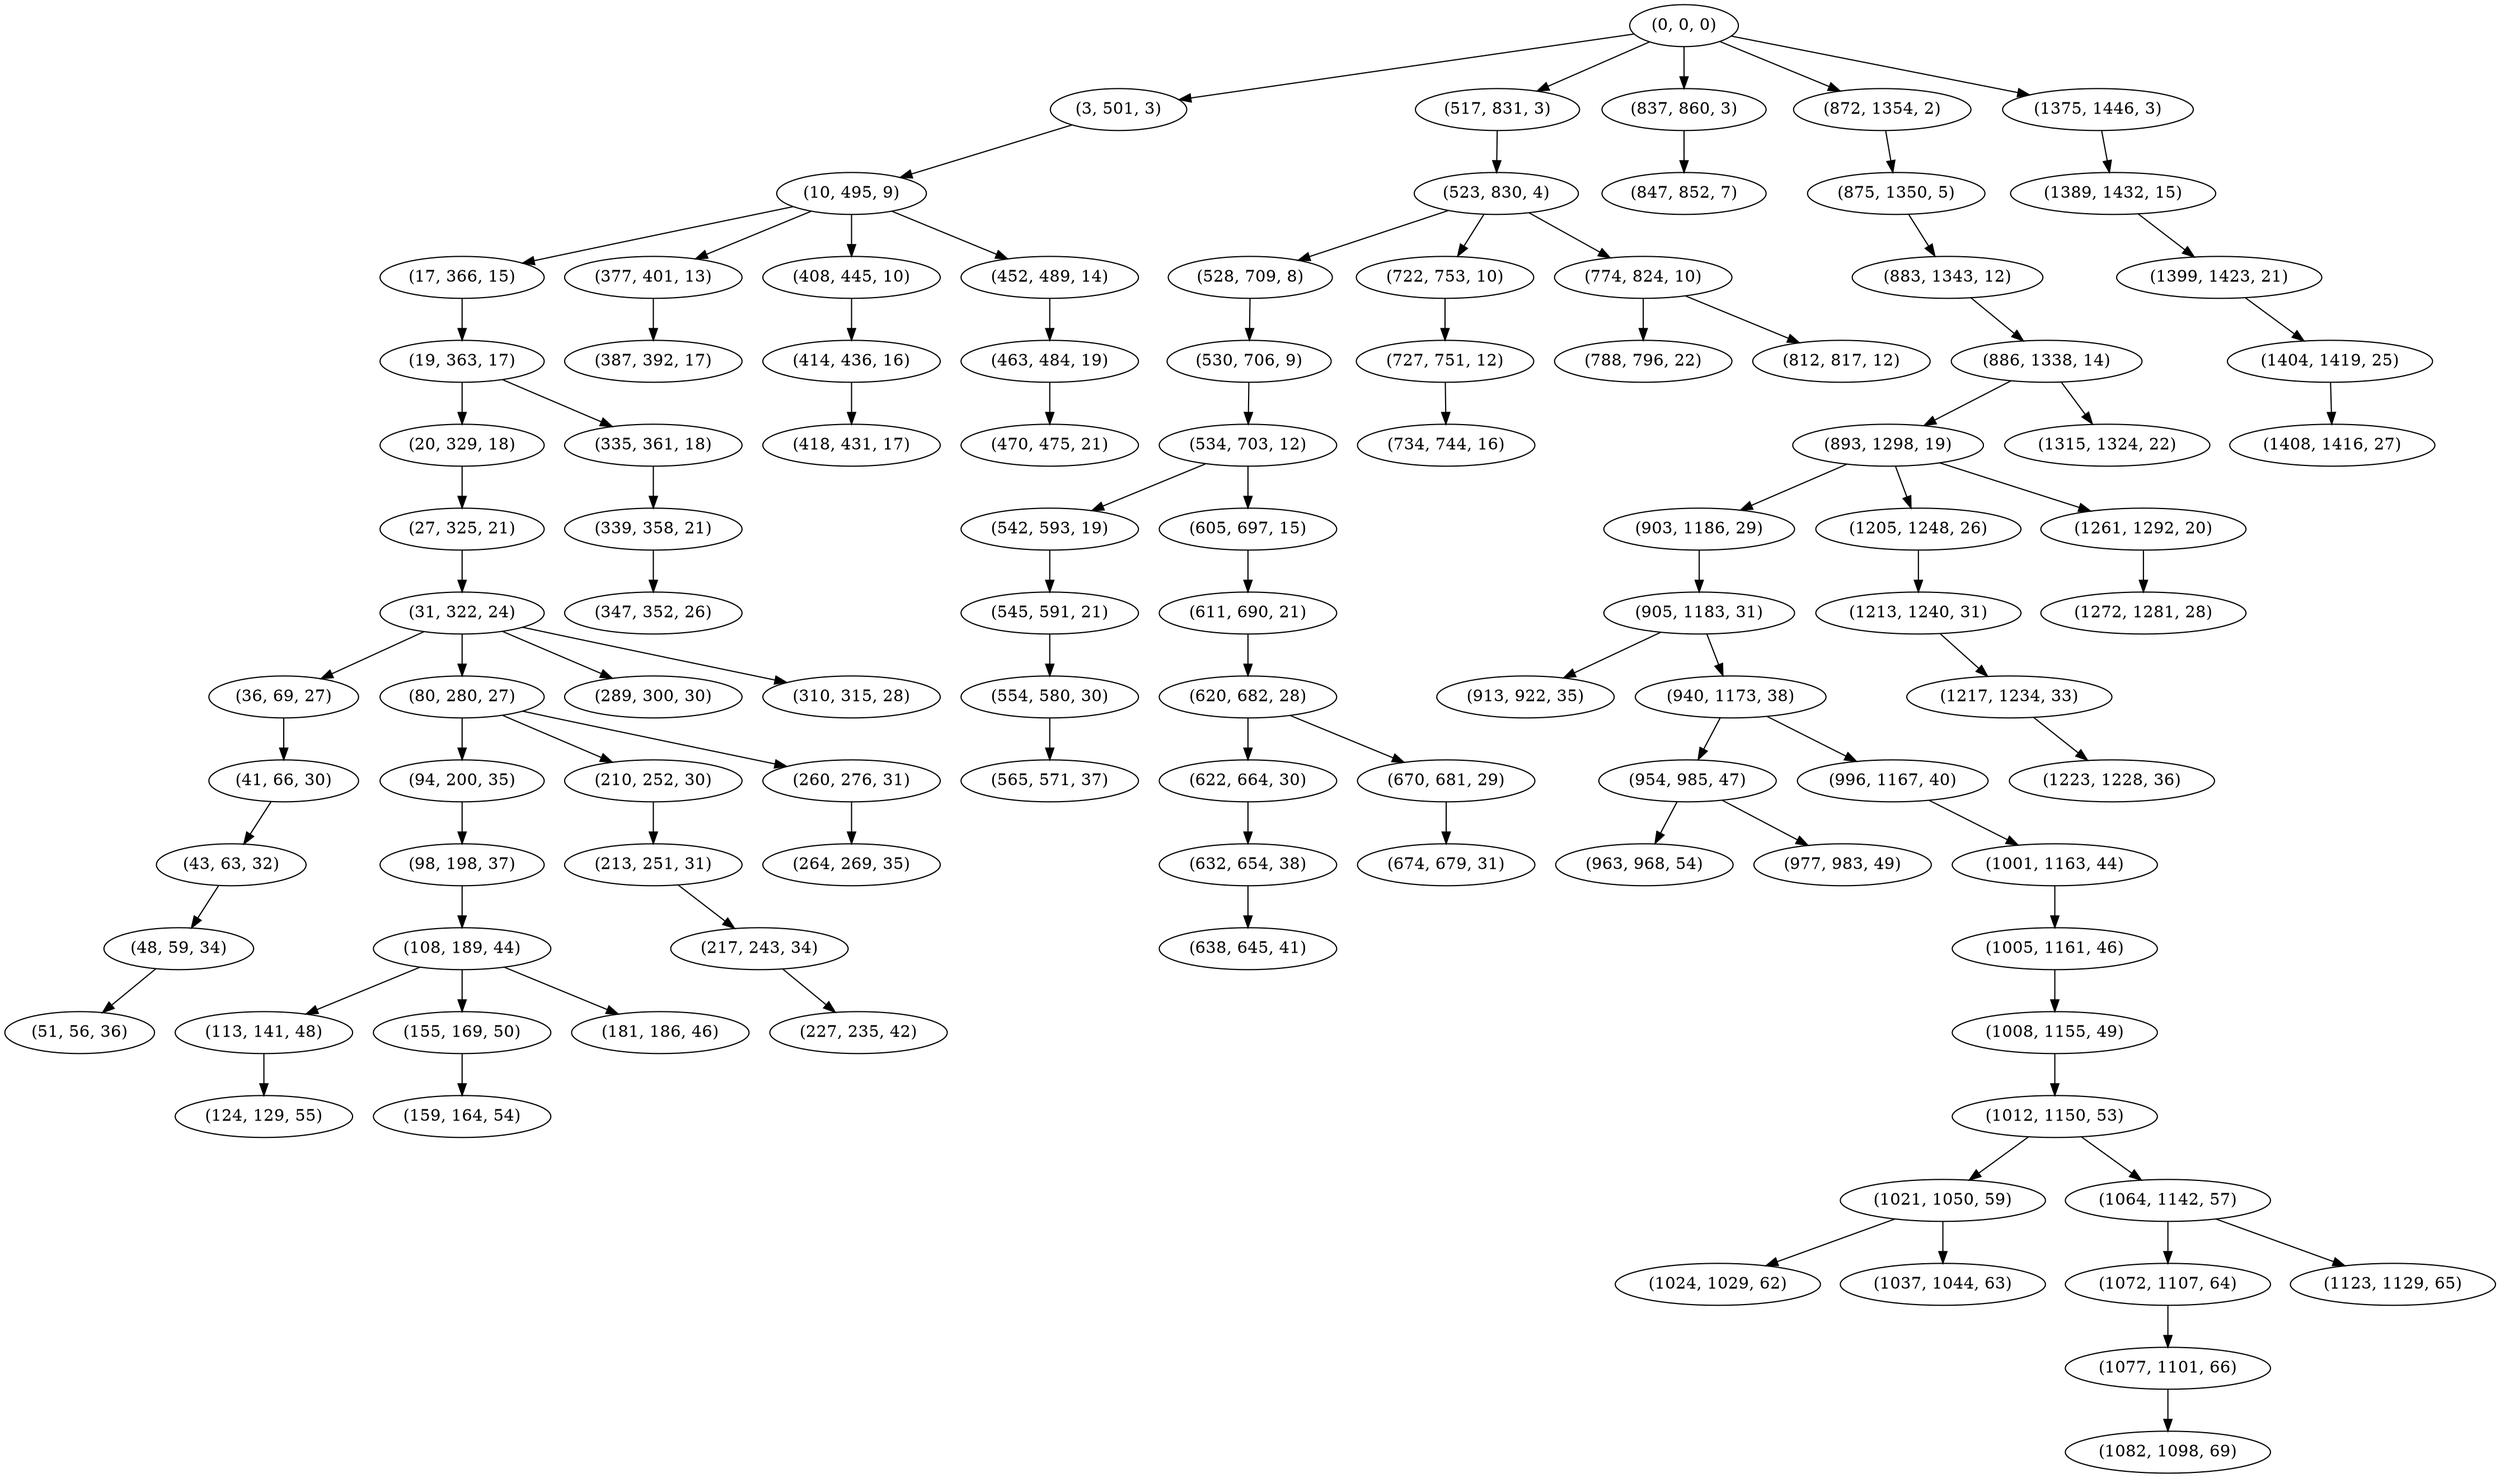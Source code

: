 digraph tree {
    "(0, 0, 0)";
    "(3, 501, 3)";
    "(10, 495, 9)";
    "(17, 366, 15)";
    "(19, 363, 17)";
    "(20, 329, 18)";
    "(27, 325, 21)";
    "(31, 322, 24)";
    "(36, 69, 27)";
    "(41, 66, 30)";
    "(43, 63, 32)";
    "(48, 59, 34)";
    "(51, 56, 36)";
    "(80, 280, 27)";
    "(94, 200, 35)";
    "(98, 198, 37)";
    "(108, 189, 44)";
    "(113, 141, 48)";
    "(124, 129, 55)";
    "(155, 169, 50)";
    "(159, 164, 54)";
    "(181, 186, 46)";
    "(210, 252, 30)";
    "(213, 251, 31)";
    "(217, 243, 34)";
    "(227, 235, 42)";
    "(260, 276, 31)";
    "(264, 269, 35)";
    "(289, 300, 30)";
    "(310, 315, 28)";
    "(335, 361, 18)";
    "(339, 358, 21)";
    "(347, 352, 26)";
    "(377, 401, 13)";
    "(387, 392, 17)";
    "(408, 445, 10)";
    "(414, 436, 16)";
    "(418, 431, 17)";
    "(452, 489, 14)";
    "(463, 484, 19)";
    "(470, 475, 21)";
    "(517, 831, 3)";
    "(523, 830, 4)";
    "(528, 709, 8)";
    "(530, 706, 9)";
    "(534, 703, 12)";
    "(542, 593, 19)";
    "(545, 591, 21)";
    "(554, 580, 30)";
    "(565, 571, 37)";
    "(605, 697, 15)";
    "(611, 690, 21)";
    "(620, 682, 28)";
    "(622, 664, 30)";
    "(632, 654, 38)";
    "(638, 645, 41)";
    "(670, 681, 29)";
    "(674, 679, 31)";
    "(722, 753, 10)";
    "(727, 751, 12)";
    "(734, 744, 16)";
    "(774, 824, 10)";
    "(788, 796, 22)";
    "(812, 817, 12)";
    "(837, 860, 3)";
    "(847, 852, 7)";
    "(872, 1354, 2)";
    "(875, 1350, 5)";
    "(883, 1343, 12)";
    "(886, 1338, 14)";
    "(893, 1298, 19)";
    "(903, 1186, 29)";
    "(905, 1183, 31)";
    "(913, 922, 35)";
    "(940, 1173, 38)";
    "(954, 985, 47)";
    "(963, 968, 54)";
    "(977, 983, 49)";
    "(996, 1167, 40)";
    "(1001, 1163, 44)";
    "(1005, 1161, 46)";
    "(1008, 1155, 49)";
    "(1012, 1150, 53)";
    "(1021, 1050, 59)";
    "(1024, 1029, 62)";
    "(1037, 1044, 63)";
    "(1064, 1142, 57)";
    "(1072, 1107, 64)";
    "(1077, 1101, 66)";
    "(1082, 1098, 69)";
    "(1123, 1129, 65)";
    "(1205, 1248, 26)";
    "(1213, 1240, 31)";
    "(1217, 1234, 33)";
    "(1223, 1228, 36)";
    "(1261, 1292, 20)";
    "(1272, 1281, 28)";
    "(1315, 1324, 22)";
    "(1375, 1446, 3)";
    "(1389, 1432, 15)";
    "(1399, 1423, 21)";
    "(1404, 1419, 25)";
    "(1408, 1416, 27)";
    "(0, 0, 0)" -> "(3, 501, 3)";
    "(0, 0, 0)" -> "(517, 831, 3)";
    "(0, 0, 0)" -> "(837, 860, 3)";
    "(0, 0, 0)" -> "(872, 1354, 2)";
    "(0, 0, 0)" -> "(1375, 1446, 3)";
    "(3, 501, 3)" -> "(10, 495, 9)";
    "(10, 495, 9)" -> "(17, 366, 15)";
    "(10, 495, 9)" -> "(377, 401, 13)";
    "(10, 495, 9)" -> "(408, 445, 10)";
    "(10, 495, 9)" -> "(452, 489, 14)";
    "(17, 366, 15)" -> "(19, 363, 17)";
    "(19, 363, 17)" -> "(20, 329, 18)";
    "(19, 363, 17)" -> "(335, 361, 18)";
    "(20, 329, 18)" -> "(27, 325, 21)";
    "(27, 325, 21)" -> "(31, 322, 24)";
    "(31, 322, 24)" -> "(36, 69, 27)";
    "(31, 322, 24)" -> "(80, 280, 27)";
    "(31, 322, 24)" -> "(289, 300, 30)";
    "(31, 322, 24)" -> "(310, 315, 28)";
    "(36, 69, 27)" -> "(41, 66, 30)";
    "(41, 66, 30)" -> "(43, 63, 32)";
    "(43, 63, 32)" -> "(48, 59, 34)";
    "(48, 59, 34)" -> "(51, 56, 36)";
    "(80, 280, 27)" -> "(94, 200, 35)";
    "(80, 280, 27)" -> "(210, 252, 30)";
    "(80, 280, 27)" -> "(260, 276, 31)";
    "(94, 200, 35)" -> "(98, 198, 37)";
    "(98, 198, 37)" -> "(108, 189, 44)";
    "(108, 189, 44)" -> "(113, 141, 48)";
    "(108, 189, 44)" -> "(155, 169, 50)";
    "(108, 189, 44)" -> "(181, 186, 46)";
    "(113, 141, 48)" -> "(124, 129, 55)";
    "(155, 169, 50)" -> "(159, 164, 54)";
    "(210, 252, 30)" -> "(213, 251, 31)";
    "(213, 251, 31)" -> "(217, 243, 34)";
    "(217, 243, 34)" -> "(227, 235, 42)";
    "(260, 276, 31)" -> "(264, 269, 35)";
    "(335, 361, 18)" -> "(339, 358, 21)";
    "(339, 358, 21)" -> "(347, 352, 26)";
    "(377, 401, 13)" -> "(387, 392, 17)";
    "(408, 445, 10)" -> "(414, 436, 16)";
    "(414, 436, 16)" -> "(418, 431, 17)";
    "(452, 489, 14)" -> "(463, 484, 19)";
    "(463, 484, 19)" -> "(470, 475, 21)";
    "(517, 831, 3)" -> "(523, 830, 4)";
    "(523, 830, 4)" -> "(528, 709, 8)";
    "(523, 830, 4)" -> "(722, 753, 10)";
    "(523, 830, 4)" -> "(774, 824, 10)";
    "(528, 709, 8)" -> "(530, 706, 9)";
    "(530, 706, 9)" -> "(534, 703, 12)";
    "(534, 703, 12)" -> "(542, 593, 19)";
    "(534, 703, 12)" -> "(605, 697, 15)";
    "(542, 593, 19)" -> "(545, 591, 21)";
    "(545, 591, 21)" -> "(554, 580, 30)";
    "(554, 580, 30)" -> "(565, 571, 37)";
    "(605, 697, 15)" -> "(611, 690, 21)";
    "(611, 690, 21)" -> "(620, 682, 28)";
    "(620, 682, 28)" -> "(622, 664, 30)";
    "(620, 682, 28)" -> "(670, 681, 29)";
    "(622, 664, 30)" -> "(632, 654, 38)";
    "(632, 654, 38)" -> "(638, 645, 41)";
    "(670, 681, 29)" -> "(674, 679, 31)";
    "(722, 753, 10)" -> "(727, 751, 12)";
    "(727, 751, 12)" -> "(734, 744, 16)";
    "(774, 824, 10)" -> "(788, 796, 22)";
    "(774, 824, 10)" -> "(812, 817, 12)";
    "(837, 860, 3)" -> "(847, 852, 7)";
    "(872, 1354, 2)" -> "(875, 1350, 5)";
    "(875, 1350, 5)" -> "(883, 1343, 12)";
    "(883, 1343, 12)" -> "(886, 1338, 14)";
    "(886, 1338, 14)" -> "(893, 1298, 19)";
    "(886, 1338, 14)" -> "(1315, 1324, 22)";
    "(893, 1298, 19)" -> "(903, 1186, 29)";
    "(893, 1298, 19)" -> "(1205, 1248, 26)";
    "(893, 1298, 19)" -> "(1261, 1292, 20)";
    "(903, 1186, 29)" -> "(905, 1183, 31)";
    "(905, 1183, 31)" -> "(913, 922, 35)";
    "(905, 1183, 31)" -> "(940, 1173, 38)";
    "(940, 1173, 38)" -> "(954, 985, 47)";
    "(940, 1173, 38)" -> "(996, 1167, 40)";
    "(954, 985, 47)" -> "(963, 968, 54)";
    "(954, 985, 47)" -> "(977, 983, 49)";
    "(996, 1167, 40)" -> "(1001, 1163, 44)";
    "(1001, 1163, 44)" -> "(1005, 1161, 46)";
    "(1005, 1161, 46)" -> "(1008, 1155, 49)";
    "(1008, 1155, 49)" -> "(1012, 1150, 53)";
    "(1012, 1150, 53)" -> "(1021, 1050, 59)";
    "(1012, 1150, 53)" -> "(1064, 1142, 57)";
    "(1021, 1050, 59)" -> "(1024, 1029, 62)";
    "(1021, 1050, 59)" -> "(1037, 1044, 63)";
    "(1064, 1142, 57)" -> "(1072, 1107, 64)";
    "(1064, 1142, 57)" -> "(1123, 1129, 65)";
    "(1072, 1107, 64)" -> "(1077, 1101, 66)";
    "(1077, 1101, 66)" -> "(1082, 1098, 69)";
    "(1205, 1248, 26)" -> "(1213, 1240, 31)";
    "(1213, 1240, 31)" -> "(1217, 1234, 33)";
    "(1217, 1234, 33)" -> "(1223, 1228, 36)";
    "(1261, 1292, 20)" -> "(1272, 1281, 28)";
    "(1375, 1446, 3)" -> "(1389, 1432, 15)";
    "(1389, 1432, 15)" -> "(1399, 1423, 21)";
    "(1399, 1423, 21)" -> "(1404, 1419, 25)";
    "(1404, 1419, 25)" -> "(1408, 1416, 27)";
}
